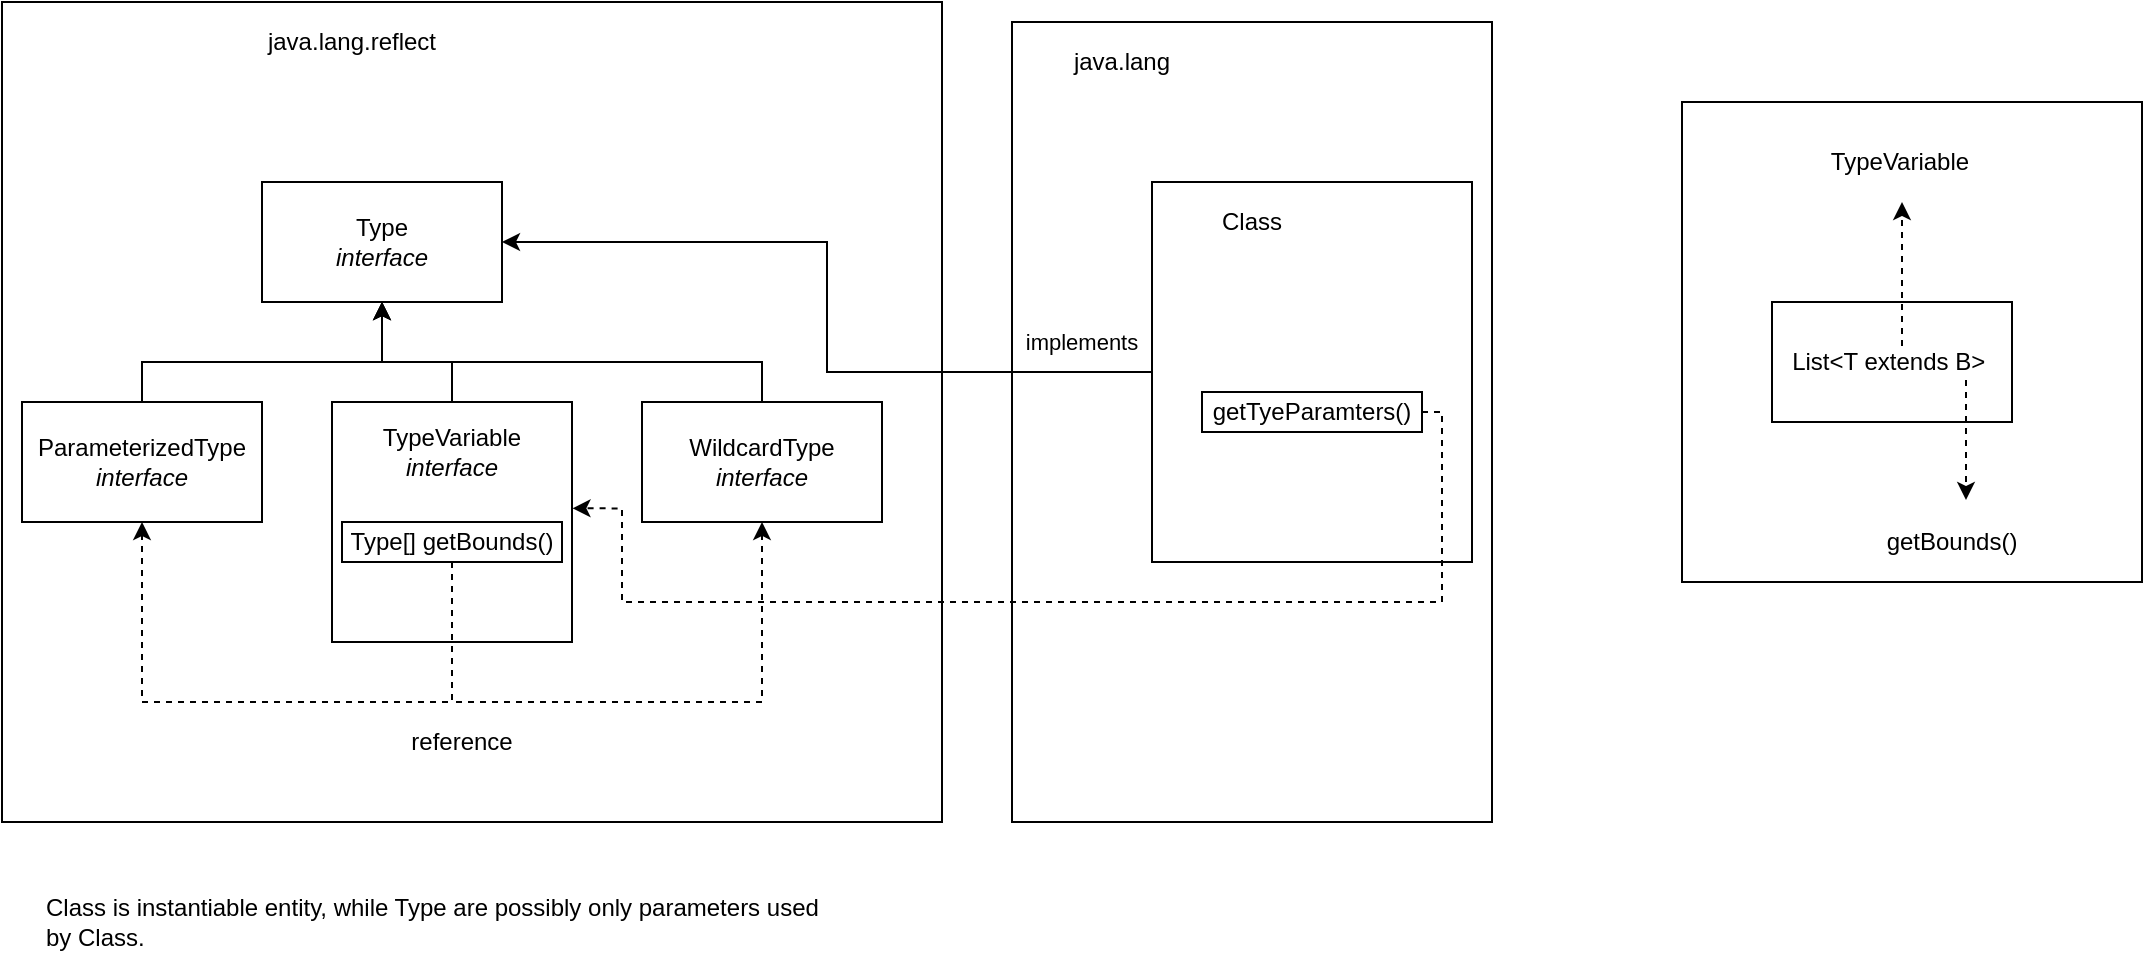 <mxfile version="15.0.3" type="github">
  <diagram id="uu6LJ2HnGZjvjrNSS3E5" name="Page-1">
    <mxGraphModel dx="1388" dy="731" grid="1" gridSize="10" guides="1" tooltips="1" connect="1" arrows="1" fold="1" page="1" pageScale="1" pageWidth="850" pageHeight="1100" math="0" shadow="0">
      <root>
        <mxCell id="0" />
        <mxCell id="1" parent="0" />
        <mxCell id="9XJBlOZOh_5K-bEGQY22-7" value="" style="rounded=0;whiteSpace=wrap;html=1;" vertex="1" parent="1">
          <mxGeometry x="535" y="50" width="240" height="400" as="geometry" />
        </mxCell>
        <mxCell id="9XJBlOZOh_5K-bEGQY22-8" value="java.lang" style="text;html=1;strokeColor=none;fillColor=none;align=center;verticalAlign=middle;whiteSpace=wrap;rounded=0;" vertex="1" parent="1">
          <mxGeometry x="545" y="60" width="90" height="20" as="geometry" />
        </mxCell>
        <mxCell id="9XJBlOZOh_5K-bEGQY22-3" value="" style="edgeStyle=orthogonalEdgeStyle;rounded=0;orthogonalLoop=1;jettySize=auto;html=1;" edge="1" parent="1" source="9XJBlOZOh_5K-bEGQY22-1" target="9XJBlOZOh_5K-bEGQY22-2">
          <mxGeometry relative="1" as="geometry" />
        </mxCell>
        <mxCell id="9XJBlOZOh_5K-bEGQY22-4" value="" style="rounded=0;whiteSpace=wrap;html=1;" vertex="1" parent="1">
          <mxGeometry x="30" y="40" width="470" height="410" as="geometry" />
        </mxCell>
        <mxCell id="9XJBlOZOh_5K-bEGQY22-1" value="Type&lt;br&gt;&lt;i&gt;interface&lt;/i&gt;" style="rounded=0;whiteSpace=wrap;html=1;" vertex="1" parent="1">
          <mxGeometry x="160" y="130" width="120" height="60" as="geometry" />
        </mxCell>
        <mxCell id="9XJBlOZOh_5K-bEGQY22-15" value="" style="edgeStyle=orthogonalEdgeStyle;rounded=0;orthogonalLoop=1;jettySize=auto;html=1;" edge="1" parent="1" source="9XJBlOZOh_5K-bEGQY22-2" target="9XJBlOZOh_5K-bEGQY22-1">
          <mxGeometry relative="1" as="geometry">
            <Array as="points">
              <mxPoint x="100" y="220" />
              <mxPoint x="220" y="220" />
            </Array>
          </mxGeometry>
        </mxCell>
        <mxCell id="9XJBlOZOh_5K-bEGQY22-2" value="ParameterizedType&lt;br&gt;&lt;i&gt;interface&lt;/i&gt;" style="rounded=0;whiteSpace=wrap;html=1;" vertex="1" parent="1">
          <mxGeometry x="40" y="240" width="120" height="60" as="geometry" />
        </mxCell>
        <mxCell id="9XJBlOZOh_5K-bEGQY22-5" value="java.lang.reflect" style="text;html=1;strokeColor=none;fillColor=none;align=center;verticalAlign=middle;whiteSpace=wrap;rounded=0;" vertex="1" parent="1">
          <mxGeometry x="160" y="50" width="90" height="20" as="geometry" />
        </mxCell>
        <mxCell id="9XJBlOZOh_5K-bEGQY22-9" style="edgeStyle=orthogonalEdgeStyle;rounded=0;orthogonalLoop=1;jettySize=auto;html=1;entryX=1;entryY=0.5;entryDx=0;entryDy=0;" edge="1" parent="1" source="9XJBlOZOh_5K-bEGQY22-6" target="9XJBlOZOh_5K-bEGQY22-1">
          <mxGeometry relative="1" as="geometry" />
        </mxCell>
        <mxCell id="9XJBlOZOh_5K-bEGQY22-6" value="" style="rounded=0;whiteSpace=wrap;html=1;" vertex="1" parent="1">
          <mxGeometry x="605" y="130" width="160" height="190" as="geometry" />
        </mxCell>
        <mxCell id="9XJBlOZOh_5K-bEGQY22-11" value="&lt;span style=&quot;font-size: 11px ; background-color: rgb(255 , 255 , 255)&quot;&gt;implements&lt;/span&gt;" style="text;html=1;strokeColor=none;fillColor=none;align=center;verticalAlign=middle;whiteSpace=wrap;rounded=0;" vertex="1" parent="1">
          <mxGeometry x="550" y="200" width="40" height="20" as="geometry" />
        </mxCell>
        <mxCell id="9XJBlOZOh_5K-bEGQY22-12" value="Class" style="text;html=1;strokeColor=none;fillColor=none;align=center;verticalAlign=middle;whiteSpace=wrap;rounded=0;" vertex="1" parent="1">
          <mxGeometry x="635" y="140" width="40" height="20" as="geometry" />
        </mxCell>
        <mxCell id="9XJBlOZOh_5K-bEGQY22-19" style="edgeStyle=orthogonalEdgeStyle;rounded=0;orthogonalLoop=1;jettySize=auto;html=1;entryX=1.002;entryY=0.443;entryDx=0;entryDy=0;dashed=1;entryPerimeter=0;" edge="1" parent="1" source="9XJBlOZOh_5K-bEGQY22-13" target="9XJBlOZOh_5K-bEGQY22-17">
          <mxGeometry relative="1" as="geometry">
            <Array as="points">
              <mxPoint x="750" y="340" />
              <mxPoint x="340" y="340" />
              <mxPoint x="340" y="293" />
            </Array>
          </mxGeometry>
        </mxCell>
        <mxCell id="9XJBlOZOh_5K-bEGQY22-13" value="getTyeParamters()" style="rounded=0;whiteSpace=wrap;html=1;" vertex="1" parent="1">
          <mxGeometry x="630" y="235" width="110" height="20" as="geometry" />
        </mxCell>
        <mxCell id="9XJBlOZOh_5K-bEGQY22-16" style="edgeStyle=orthogonalEdgeStyle;rounded=0;orthogonalLoop=1;jettySize=auto;html=1;entryX=0.5;entryY=1;entryDx=0;entryDy=0;" edge="1" parent="1" source="9XJBlOZOh_5K-bEGQY22-14" target="9XJBlOZOh_5K-bEGQY22-1">
          <mxGeometry relative="1" as="geometry">
            <Array as="points">
              <mxPoint x="410" y="220" />
              <mxPoint x="220" y="220" />
            </Array>
          </mxGeometry>
        </mxCell>
        <mxCell id="9XJBlOZOh_5K-bEGQY22-14" value="WildcardType&lt;br&gt;&lt;i&gt;interface&lt;/i&gt;" style="rounded=0;whiteSpace=wrap;html=1;" vertex="1" parent="1">
          <mxGeometry x="350" y="240" width="120" height="60" as="geometry" />
        </mxCell>
        <mxCell id="9XJBlOZOh_5K-bEGQY22-18" style="edgeStyle=orthogonalEdgeStyle;rounded=0;orthogonalLoop=1;jettySize=auto;html=1;entryX=0.5;entryY=1;entryDx=0;entryDy=0;" edge="1" parent="1" source="9XJBlOZOh_5K-bEGQY22-17" target="9XJBlOZOh_5K-bEGQY22-1">
          <mxGeometry relative="1" as="geometry">
            <Array as="points">
              <mxPoint x="255" y="220" />
              <mxPoint x="220" y="220" />
            </Array>
          </mxGeometry>
        </mxCell>
        <mxCell id="9XJBlOZOh_5K-bEGQY22-17" value="" style="rounded=0;whiteSpace=wrap;html=1;" vertex="1" parent="1">
          <mxGeometry x="195" y="240" width="120" height="120" as="geometry" />
        </mxCell>
        <mxCell id="9XJBlOZOh_5K-bEGQY22-22" style="edgeStyle=orthogonalEdgeStyle;rounded=0;orthogonalLoop=1;jettySize=auto;html=1;dashed=1;entryX=0.5;entryY=1;entryDx=0;entryDy=0;exitX=0.5;exitY=1;exitDx=0;exitDy=0;" edge="1" parent="1" source="9XJBlOZOh_5K-bEGQY22-21" target="9XJBlOZOh_5K-bEGQY22-2">
          <mxGeometry relative="1" as="geometry">
            <mxPoint x="140" y="420" as="targetPoint" />
            <Array as="points">
              <mxPoint x="255" y="390" />
              <mxPoint x="100" y="390" />
            </Array>
          </mxGeometry>
        </mxCell>
        <mxCell id="9XJBlOZOh_5K-bEGQY22-20" value="TypeVariable&lt;br&gt;&lt;i&gt;interface&lt;/i&gt;" style="text;html=1;strokeColor=none;fillColor=none;align=center;verticalAlign=middle;whiteSpace=wrap;rounded=0;" vertex="1" parent="1">
          <mxGeometry x="220" y="255" width="70" height="20" as="geometry" />
        </mxCell>
        <mxCell id="9XJBlOZOh_5K-bEGQY22-21" value="Type[] getBounds()" style="rounded=0;whiteSpace=wrap;html=1;" vertex="1" parent="1">
          <mxGeometry x="200" y="300" width="110" height="20" as="geometry" />
        </mxCell>
        <mxCell id="9XJBlOZOh_5K-bEGQY22-23" style="edgeStyle=orthogonalEdgeStyle;rounded=0;orthogonalLoop=1;jettySize=auto;html=1;dashed=1;entryX=0.5;entryY=1;entryDx=0;entryDy=0;exitX=0.5;exitY=1;exitDx=0;exitDy=0;" edge="1" parent="1" source="9XJBlOZOh_5K-bEGQY22-21" target="9XJBlOZOh_5K-bEGQY22-14">
          <mxGeometry relative="1" as="geometry">
            <mxPoint x="265" y="330" as="sourcePoint" />
            <mxPoint x="110" y="310" as="targetPoint" />
            <Array as="points">
              <mxPoint x="255" y="390" />
              <mxPoint x="410" y="390" />
            </Array>
          </mxGeometry>
        </mxCell>
        <mxCell id="9XJBlOZOh_5K-bEGQY22-24" value="reference" style="text;html=1;strokeColor=none;fillColor=none;align=center;verticalAlign=middle;whiteSpace=wrap;rounded=0;" vertex="1" parent="1">
          <mxGeometry x="240" y="400" width="40" height="20" as="geometry" />
        </mxCell>
        <mxCell id="9XJBlOZOh_5K-bEGQY22-25" value="Class is instantiable entity, while Type are possibly only parameters used by Class." style="text;html=1;strokeColor=none;fillColor=none;align=left;verticalAlign=middle;whiteSpace=wrap;rounded=0;" vertex="1" parent="1">
          <mxGeometry x="50" y="480" width="390" height="40" as="geometry" />
        </mxCell>
        <mxCell id="9XJBlOZOh_5K-bEGQY22-26" value="" style="rounded=0;whiteSpace=wrap;html=1;align=left;" vertex="1" parent="1">
          <mxGeometry x="870" y="90" width="230" height="240" as="geometry" />
        </mxCell>
        <mxCell id="9XJBlOZOh_5K-bEGQY22-27" value="List&amp;lt;T extends B&amp;gt;&amp;nbsp;" style="rounded=0;whiteSpace=wrap;html=1;align=center;" vertex="1" parent="1">
          <mxGeometry x="915" y="190" width="120" height="60" as="geometry" />
        </mxCell>
        <mxCell id="9XJBlOZOh_5K-bEGQY22-28" value="" style="endArrow=classic;html=1;dashed=1;" edge="1" parent="1">
          <mxGeometry width="50" height="50" relative="1" as="geometry">
            <mxPoint x="1012" y="229" as="sourcePoint" />
            <mxPoint x="1012" y="289" as="targetPoint" />
          </mxGeometry>
        </mxCell>
        <mxCell id="9XJBlOZOh_5K-bEGQY22-29" value="getBounds()" style="text;html=1;strokeColor=none;fillColor=none;align=center;verticalAlign=middle;whiteSpace=wrap;rounded=0;" vertex="1" parent="1">
          <mxGeometry x="985" y="300" width="40" height="20" as="geometry" />
        </mxCell>
        <mxCell id="9XJBlOZOh_5K-bEGQY22-30" value="" style="endArrow=classic;html=1;dashed=1;" edge="1" parent="1">
          <mxGeometry width="50" height="50" relative="1" as="geometry">
            <mxPoint x="980" y="212" as="sourcePoint" />
            <mxPoint x="980" y="140" as="targetPoint" />
          </mxGeometry>
        </mxCell>
        <mxCell id="9XJBlOZOh_5K-bEGQY22-31" value="TypeVariable" style="text;html=1;strokeColor=none;fillColor=none;align=center;verticalAlign=middle;whiteSpace=wrap;rounded=0;" vertex="1" parent="1">
          <mxGeometry x="959" y="110" width="40" height="20" as="geometry" />
        </mxCell>
      </root>
    </mxGraphModel>
  </diagram>
</mxfile>
